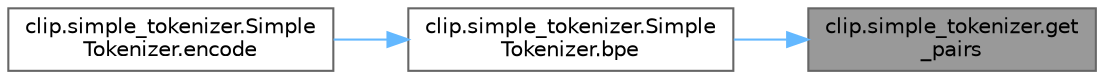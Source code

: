 digraph "clip.simple_tokenizer.get_pairs"
{
 // LATEX_PDF_SIZE
  bgcolor="transparent";
  edge [fontname=Helvetica,fontsize=10,labelfontname=Helvetica,labelfontsize=10];
  node [fontname=Helvetica,fontsize=10,shape=box,height=0.2,width=0.4];
  rankdir="RL";
  Node1 [id="Node000001",label="clip.simple_tokenizer.get\l_pairs",height=0.2,width=0.4,color="gray40", fillcolor="grey60", style="filled", fontcolor="black",tooltip="Extracts symbol pairs from a given word."];
  Node1 -> Node2 [id="edge3_Node000001_Node000002",dir="back",color="steelblue1",style="solid",tooltip=" "];
  Node2 [id="Node000002",label="clip.simple_tokenizer.Simple\lTokenizer.bpe",height=0.2,width=0.4,color="grey40", fillcolor="white", style="filled",URL="$classclip_1_1simple__tokenizer_1_1_simple_tokenizer.html#ac6dcf8b2f585968330d9f14d6bc68e85",tooltip="Encodes a token using BPE."];
  Node2 -> Node3 [id="edge4_Node000002_Node000003",dir="back",color="steelblue1",style="solid",tooltip=" "];
  Node3 [id="Node000003",label="clip.simple_tokenizer.Simple\lTokenizer.encode",height=0.2,width=0.4,color="grey40", fillcolor="white", style="filled",URL="$classclip_1_1simple__tokenizer_1_1_simple_tokenizer.html#a32fc5803c2b7bba692e08c32b1fdeed5",tooltip="Encodes text into BPE tokens."];
}
